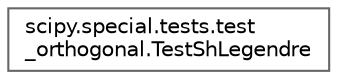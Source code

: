digraph "Graphical Class Hierarchy"
{
 // LATEX_PDF_SIZE
  bgcolor="transparent";
  edge [fontname=Helvetica,fontsize=10,labelfontname=Helvetica,labelfontsize=10];
  node [fontname=Helvetica,fontsize=10,shape=box,height=0.2,width=0.4];
  rankdir="LR";
  Node0 [id="Node000000",label="scipy.special.tests.test\l_orthogonal.TestShLegendre",height=0.2,width=0.4,color="grey40", fillcolor="white", style="filled",URL="$da/d83/classscipy_1_1special_1_1tests_1_1test__orthogonal_1_1TestShLegendre.html",tooltip=" "];
}
